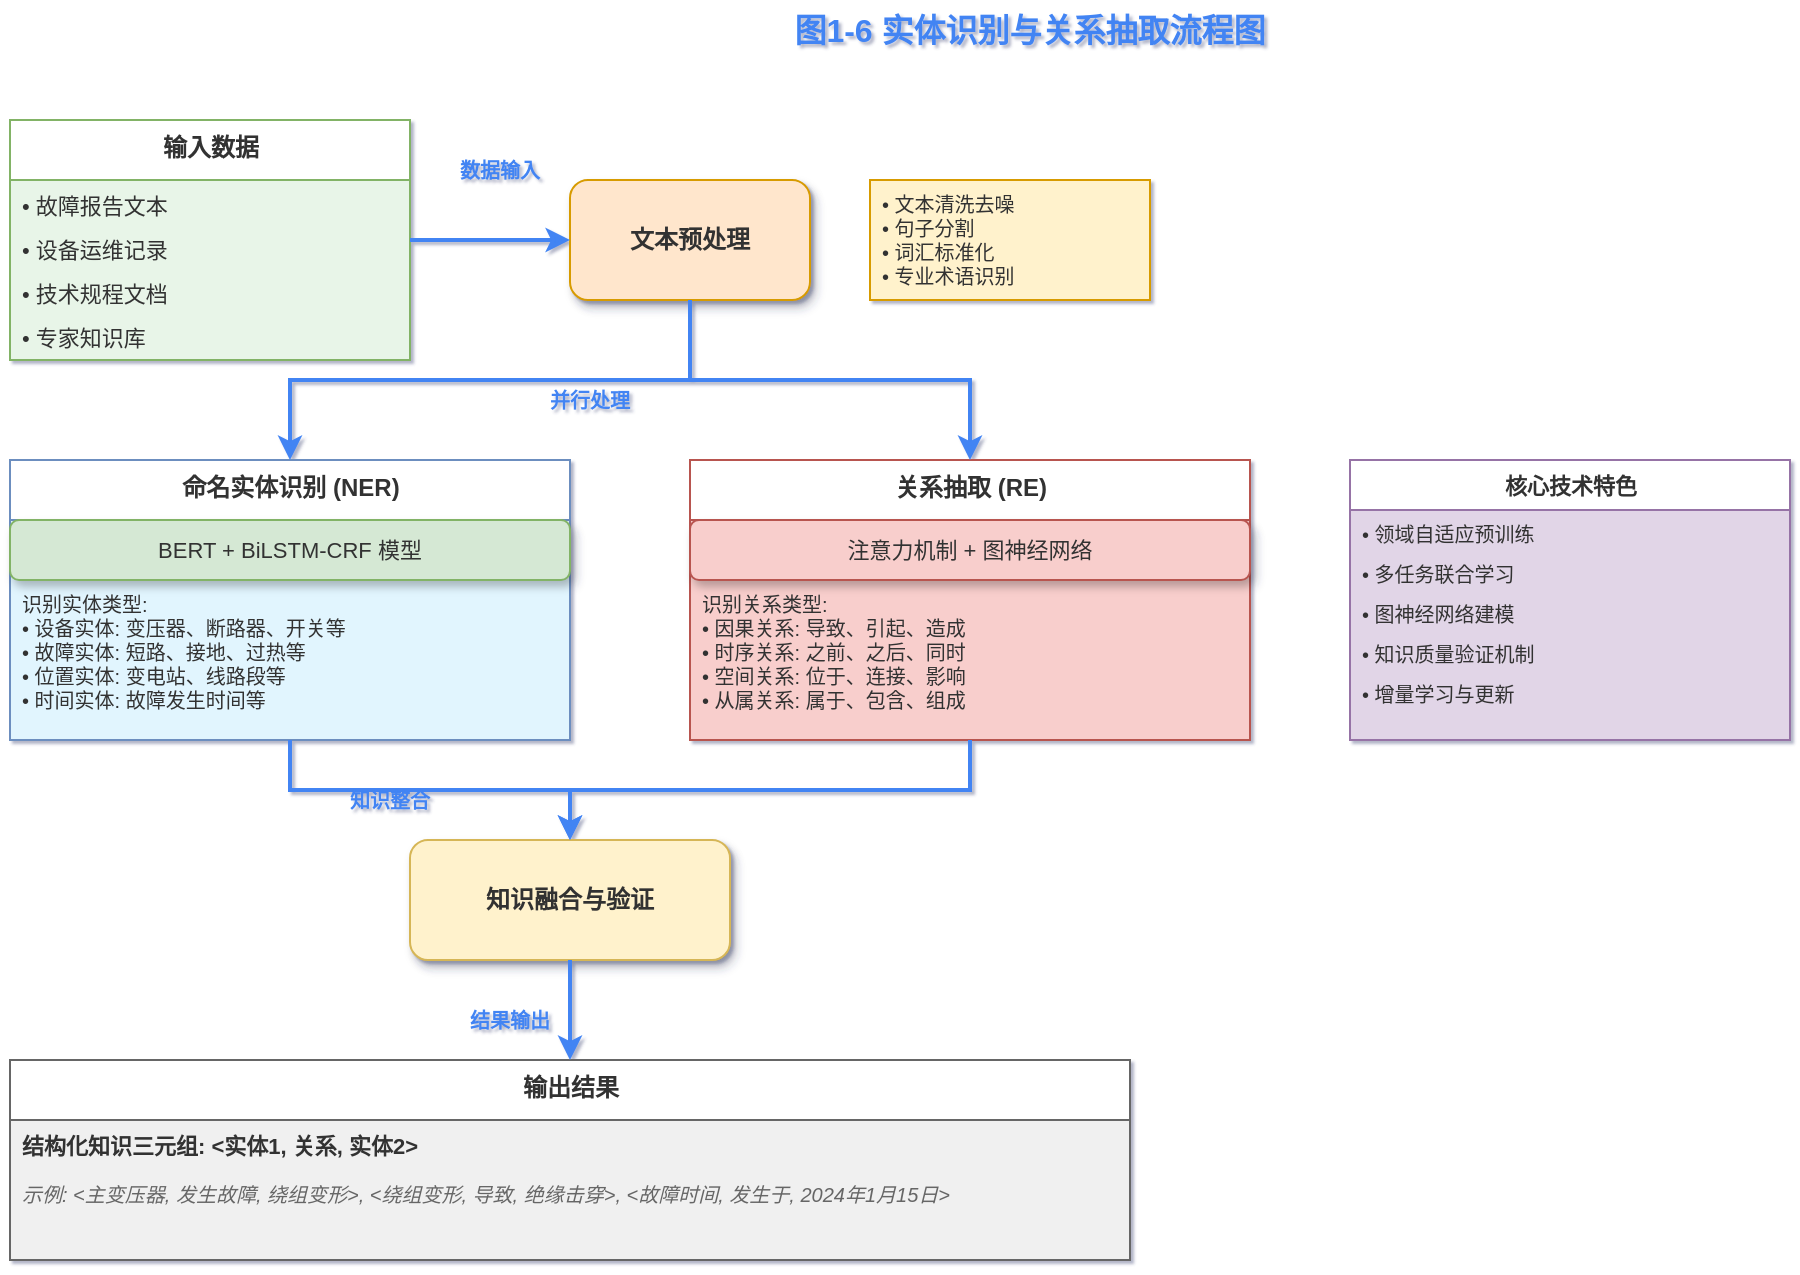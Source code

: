 <mxfile>
    <diagram name="实体识别与关系抽取流程" id="flowchart">
        <mxGraphModel dx="770" dy="534" grid="1" gridSize="10" guides="1" tooltips="1" connect="1" arrows="1" fold="1" page="1" pageScale="1" pageWidth="1169" pageHeight="827" math="0" shadow="1">
            <root>
                <mxCell id="0"/>
                <mxCell id="1" parent="0"/>
                <mxCell id="title" value="图1-6 实体识别与关系抽取流程图" style="text;html=1;strokeColor=none;fillColor=none;align=center;verticalAlign=middle;whiteSpace=wrap;rounded=0;fontSize=16;fontStyle=1;fontColor=#4284F3;" parent="1" vertex="1">
                    <mxGeometry x="450" y="30" width="280" height="30" as="geometry"/>
                </mxCell>
                <mxCell id="input_container" value="输入数据" style="swimlane;html=1;fontStyle=1;align=center;verticalAlign=top;childLayout=stackLayout;horizontal=1;startSize=30;horizontalStack=0;resizeParent=1;resizeLast=0;collapsible=0;marginBottom=0;swimlaneFillColor=#E8F5E8;strokeColor=#82B366;fontColor=#333333;fontSize=12;" parent="1" vertex="1">
                    <mxGeometry x="80" y="90" width="200" height="120" as="geometry"/>
                </mxCell>
                <mxCell id="input1" value="• 故障报告文本" style="text;html=1;strokeColor=none;fillColor=none;spacingLeft=4;spacingRight=4;whiteSpace=wrap;overflow=hidden;rotatable=0;points=[[0,0.5],[1,0.5]];portConstraint=eastwest;fontSize=11;fontColor=#333333;" parent="input_container" vertex="1">
                    <mxGeometry y="30" width="200" height="22" as="geometry"/>
                </mxCell>
                <mxCell id="input2" value="• 设备运维记录" style="text;html=1;strokeColor=none;fillColor=none;spacingLeft=4;spacingRight=4;whiteSpace=wrap;overflow=hidden;rotatable=0;points=[[0,0.5],[1,0.5]];portConstraint=eastwest;fontSize=11;fontColor=#333333;" parent="input_container" vertex="1">
                    <mxGeometry y="52" width="200" height="22" as="geometry"/>
                </mxCell>
                <mxCell id="input3" value="• 技术规程文档" style="text;html=1;strokeColor=none;fillColor=none;spacingLeft=4;spacingRight=4;whiteSpace=wrap;overflow=hidden;rotatable=0;points=[[0,0.5],[1,0.5]];portConstraint=eastwest;fontSize=11;fontColor=#333333;" parent="input_container" vertex="1">
                    <mxGeometry y="74" width="200" height="22" as="geometry"/>
                </mxCell>
                <mxCell id="input4" value="• 专家知识库" style="text;html=1;strokeColor=none;fillColor=none;spacingLeft=4;spacingRight=4;whiteSpace=wrap;overflow=hidden;rotatable=0;points=[[0,0.5],[1,0.5]];portConstraint=eastwest;fontSize=11;fontColor=#333333;" parent="input_container" vertex="1">
                    <mxGeometry y="96" width="200" height="22" as="geometry"/>
                </mxCell>
                <mxCell id="preprocess" value="文本预处理" style="rounded=1;whiteSpace=wrap;html=1;fillColor=#FFE6CC;strokeColor=#D79B00;fontColor=#333333;fontSize=12;fontStyle=1;shadow=1;" parent="1" vertex="1">
                    <mxGeometry x="360" y="120" width="120" height="60" as="geometry"/>
                </mxCell>
                <mxCell id="preprocess_steps" value="• 文本清洗去噪&#xa;• 句子分割&#xa;• 词汇标准化&#xa;• 专业术语识别" style="text;html=1;strokeColor=#D79B00;fillColor=#FFF2CC;spacingLeft=4;spacingRight=4;whiteSpace=wrap;overflow=hidden;rotatable=0;fontSize=10;fontColor=#333333;align=left;verticalAlign=top;" parent="1" vertex="1">
                    <mxGeometry x="510" y="120" width="140" height="60" as="geometry"/>
                </mxCell>
                <mxCell id="ner_container" value="命名实体识别 (NER)" style="swimlane;html=1;fontStyle=1;align=center;verticalAlign=top;childLayout=stackLayout;horizontal=1;startSize=30;horizontalStack=0;resizeParent=1;resizeLast=0;collapsible=0;marginBottom=0;swimlaneFillColor=#E1F5FE;strokeColor=#6C8EBF;fontColor=#333333;fontSize=12;" parent="1" vertex="1">
                    <mxGeometry x="80" y="260" width="280" height="140" as="geometry"/>
                </mxCell>
                <mxCell id="ner_model" value="BERT + BiLSTM-CRF 模型" style="rounded=1;whiteSpace=wrap;html=1;fillColor=#D5E8D4;strokeColor=#82B366;fontColor=#333333;fontSize=11;shadow=1;" parent="ner_container" vertex="1">
                    <mxGeometry y="30" width="280" height="30" as="geometry"/>
                </mxCell>
                <mxCell id="ner_entities" value="识别实体类型:&#xa;• 设备实体: 变压器、断路器、开关等&#xa;• 故障实体: 短路、接地、过热等&#xa;• 位置实体: 变电站、线路段等&#xa;• 时间实体: 故障发生时间等" style="text;html=1;strokeColor=none;fillColor=none;spacingLeft=4;spacingRight=4;whiteSpace=wrap;overflow=hidden;rotatable=0;fontSize=10;fontColor=#333333;align=left;verticalAlign=top;" parent="ner_container" vertex="1">
                    <mxGeometry y="60" width="280" height="70" as="geometry"/>
                </mxCell>
                <mxCell id="re_container" value="关系抽取 (RE)" style="swimlane;html=1;fontStyle=1;align=center;verticalAlign=top;childLayout=stackLayout;horizontal=1;startSize=30;horizontalStack=0;resizeParent=1;resizeLast=0;collapsible=0;marginBottom=0;swimlaneFillColor=#F8CECC;strokeColor=#B85450;fontColor=#333333;fontSize=12;" parent="1" vertex="1">
                    <mxGeometry x="420" y="260" width="280" height="140" as="geometry"/>
                </mxCell>
                <mxCell id="re_model" value="注意力机制 + 图神经网络" style="rounded=1;whiteSpace=wrap;html=1;fillColor=#F8CECC;strokeColor=#B85450;fontColor=#333333;fontSize=11;shadow=1;" parent="re_container" vertex="1">
                    <mxGeometry y="30" width="280" height="30" as="geometry"/>
                </mxCell>
                <mxCell id="re_relations" value="识别关系类型:&#xa;• 因果关系: 导致、引起、造成&#xa;• 时序关系: 之前、之后、同时&#xa;• 空间关系: 位于、连接、影响&#xa;• 从属关系: 属于、包含、组成" style="text;html=1;strokeColor=none;fillColor=none;spacingLeft=4;spacingRight=4;whiteSpace=wrap;overflow=hidden;rotatable=0;fontSize=10;fontColor=#333333;align=left;verticalAlign=top;" parent="re_container" vertex="1">
                    <mxGeometry y="60" width="280" height="70" as="geometry"/>
                </mxCell>
                <mxCell id="fusion" value="知识融合与验证" style="rounded=1;whiteSpace=wrap;html=1;fillColor=#FFF2CC;strokeColor=#D6B656;fontColor=#333333;fontSize=12;fontStyle=1;shadow=1;" parent="1" vertex="1">
                    <mxGeometry x="280" y="450" width="160" height="60" as="geometry"/>
                </mxCell>
                <mxCell id="output_container" value="输出结果" style="swimlane;html=1;fontStyle=1;align=center;verticalAlign=top;childLayout=stackLayout;horizontal=1;startSize=30;horizontalStack=0;resizeParent=1;resizeLast=0;collapsible=0;marginBottom=0;swimlaneFillColor=#F0F0F0;strokeColor=#666666;fontColor=#333333;fontSize=12;" parent="1" vertex="1">
                    <mxGeometry x="80" y="560" width="560" height="100" as="geometry"/>
                </mxCell>
                <mxCell id="output1" value="结构化知识三元组: &lt;实体1, 关系, 实体2&gt;" style="text;html=1;strokeColor=none;fillColor=none;spacingLeft=4;spacingRight=4;whiteSpace=wrap;overflow=hidden;rotatable=0;points=[[0,0.5],[1,0.5]];portConstraint=eastwest;fontSize=11;fontColor=#333333;fontStyle=1;" parent="output_container" vertex="1">
                    <mxGeometry y="30" width="560" height="25" as="geometry"/>
                </mxCell>
                <mxCell id="output2" value="示例: &lt;主变压器, 发生故障, 绕组变形&gt;, &lt;绕组变形, 导致, 绝缘击穿&gt;, &lt;故障时间, 发生于, 2024年1月15日&gt;" style="text;html=1;strokeColor=none;fillColor=none;spacingLeft=4;spacingRight=4;whiteSpace=wrap;overflow=hidden;rotatable=0;points=[[0,0.5],[1,0.5]];portConstraint=eastwest;fontSize=10;fontColor=#666666;fontStyle=2;" parent="output_container" vertex="1">
                    <mxGeometry y="55" width="560" height="45" as="geometry"/>
                </mxCell>
                <mxCell id="arrow1" style="edgeStyle=orthogonalEdgeStyle;rounded=0;orthogonalLoop=1;jettySize=auto;html=1;strokeColor=#4284F3;strokeWidth=2;endArrow=classic;" parent="1" source="input_container" target="preprocess" edge="1">
                    <mxGeometry relative="1" as="geometry"/>
                </mxCell>
                <mxCell id="arrow2" style="edgeStyle=orthogonalEdgeStyle;rounded=0;orthogonalLoop=1;jettySize=auto;html=1;strokeColor=#4284F3;strokeWidth=2;endArrow=classic;" parent="1" source="preprocess" target="ner_container" edge="1">
                    <mxGeometry relative="1" as="geometry">
                        <mxPoint x="420" y="200" as="sourcePoint"/>
                        <mxPoint x="220" y="260" as="targetPoint"/>
                    </mxGeometry>
                </mxCell>
                <mxCell id="arrow3" style="edgeStyle=orthogonalEdgeStyle;rounded=0;orthogonalLoop=1;jettySize=auto;html=1;strokeColor=#4284F3;strokeWidth=2;endArrow=classic;" parent="1" source="preprocess" target="re_container" edge="1">
                    <mxGeometry relative="1" as="geometry">
                        <mxPoint x="420" y="200" as="sourcePoint"/>
                        <mxPoint x="560" y="260" as="targetPoint"/>
                    </mxGeometry>
                </mxCell>
                <mxCell id="arrow4" style="edgeStyle=orthogonalEdgeStyle;rounded=0;orthogonalLoop=1;jettySize=auto;html=1;strokeColor=#4284F3;strokeWidth=2;endArrow=classic;" parent="1" source="ner_container" target="fusion" edge="1">
                    <mxGeometry relative="1" as="geometry"/>
                </mxCell>
                <mxCell id="arrow5" style="edgeStyle=orthogonalEdgeStyle;rounded=0;orthogonalLoop=1;jettySize=auto;html=1;strokeColor=#4284F3;strokeWidth=2;endArrow=classic;" parent="1" source="re_container" target="fusion" edge="1">
                    <mxGeometry relative="1" as="geometry"/>
                </mxCell>
                <mxCell id="arrow6" style="edgeStyle=orthogonalEdgeStyle;rounded=0;orthogonalLoop=1;jettySize=auto;html=1;strokeColor=#4284F3;strokeWidth=2;endArrow=classic;" parent="1" source="fusion" target="output_container" edge="1">
                    <mxGeometry relative="1" as="geometry"/>
                </mxCell>
                <mxCell id="label1" value="数据输入" style="text;html=1;strokeColor=none;fillColor=none;align=center;verticalAlign=middle;whiteSpace=wrap;rounded=0;fontSize=10;fontColor=#4284F3;fontStyle=1;" parent="1" vertex="1">
                    <mxGeometry x="300" y="105" width="50" height="20" as="geometry"/>
                </mxCell>
                <mxCell id="label2" value="并行处理" style="text;html=1;strokeColor=none;fillColor=none;align=center;verticalAlign=middle;whiteSpace=wrap;rounded=0;fontSize=10;fontColor=#4284F3;fontStyle=1;" parent="1" vertex="1">
                    <mxGeometry x="340" y="220" width="60" height="20" as="geometry"/>
                </mxCell>
                <mxCell id="label3" value="知识整合" style="text;html=1;strokeColor=none;fillColor=none;align=center;verticalAlign=middle;whiteSpace=wrap;rounded=0;fontSize=10;fontColor=#4284F3;fontStyle=1;" parent="1" vertex="1">
                    <mxGeometry x="240" y="420" width="60" height="20" as="geometry"/>
                </mxCell>
                <mxCell id="label4" value="结果输出" style="text;html=1;strokeColor=none;fillColor=none;align=center;verticalAlign=middle;whiteSpace=wrap;rounded=0;fontSize=10;fontColor=#4284F3;fontStyle=1;" parent="1" vertex="1">
                    <mxGeometry x="300" y="530" width="60" height="20" as="geometry"/>
                </mxCell>
                <mxCell id="tech_highlight" value="核心技术特色" style="swimlane;html=1;fontStyle=1;align=center;verticalAlign=top;childLayout=stackLayout;horizontal=1;startSize=25;horizontalStack=0;resizeParent=1;resizeLast=0;collapsible=0;marginBottom=0;swimlaneFillColor=#E1D5E7;strokeColor=#9673A6;fontColor=#333333;fontSize=11;" parent="1" vertex="1">
                    <mxGeometry x="750" y="260" width="220" height="140" as="geometry"/>
                </mxCell>
                <mxCell id="tech1" value="• 领域自适应预训练" style="text;html=1;strokeColor=none;fillColor=none;spacingLeft=4;spacingRight=4;whiteSpace=wrap;overflow=hidden;rotatable=0;fontSize=10;fontColor=#333333;" parent="tech_highlight" vertex="1">
                    <mxGeometry y="25" width="220" height="20" as="geometry"/>
                </mxCell>
                <mxCell id="tech2" value="• 多任务联合学习" style="text;html=1;strokeColor=none;fillColor=none;spacingLeft=4;spacingRight=4;whiteSpace=wrap;overflow=hidden;rotatable=0;fontSize=10;fontColor=#333333;" parent="tech_highlight" vertex="1">
                    <mxGeometry y="45" width="220" height="20" as="geometry"/>
                </mxCell>
                <mxCell id="tech3" value="• 图神经网络建模" style="text;html=1;strokeColor=none;fillColor=none;spacingLeft=4;spacingRight=4;whiteSpace=wrap;overflow=hidden;rotatable=0;fontSize=10;fontColor=#333333;" parent="tech_highlight" vertex="1">
                    <mxGeometry y="65" width="220" height="20" as="geometry"/>
                </mxCell>
                <mxCell id="tech4" value="• 知识质量验证机制" style="text;html=1;strokeColor=none;fillColor=none;spacingLeft=4;spacingRight=4;whiteSpace=wrap;overflow=hidden;rotatable=0;fontSize=10;fontColor=#333333;" parent="tech_highlight" vertex="1">
                    <mxGeometry y="85" width="220" height="20" as="geometry"/>
                </mxCell>
                <mxCell id="tech5" value="• 增量学习与更新" style="text;html=1;strokeColor=none;fillColor=none;spacingLeft=4;spacingRight=4;whiteSpace=wrap;overflow=hidden;rotatable=0;fontSize=10;fontColor=#333333;" parent="tech_highlight" vertex="1">
                    <mxGeometry y="105" width="220" height="20" as="geometry"/>
                </mxCell>
            </root>
        </mxGraphModel>
    </diagram>
</mxfile>